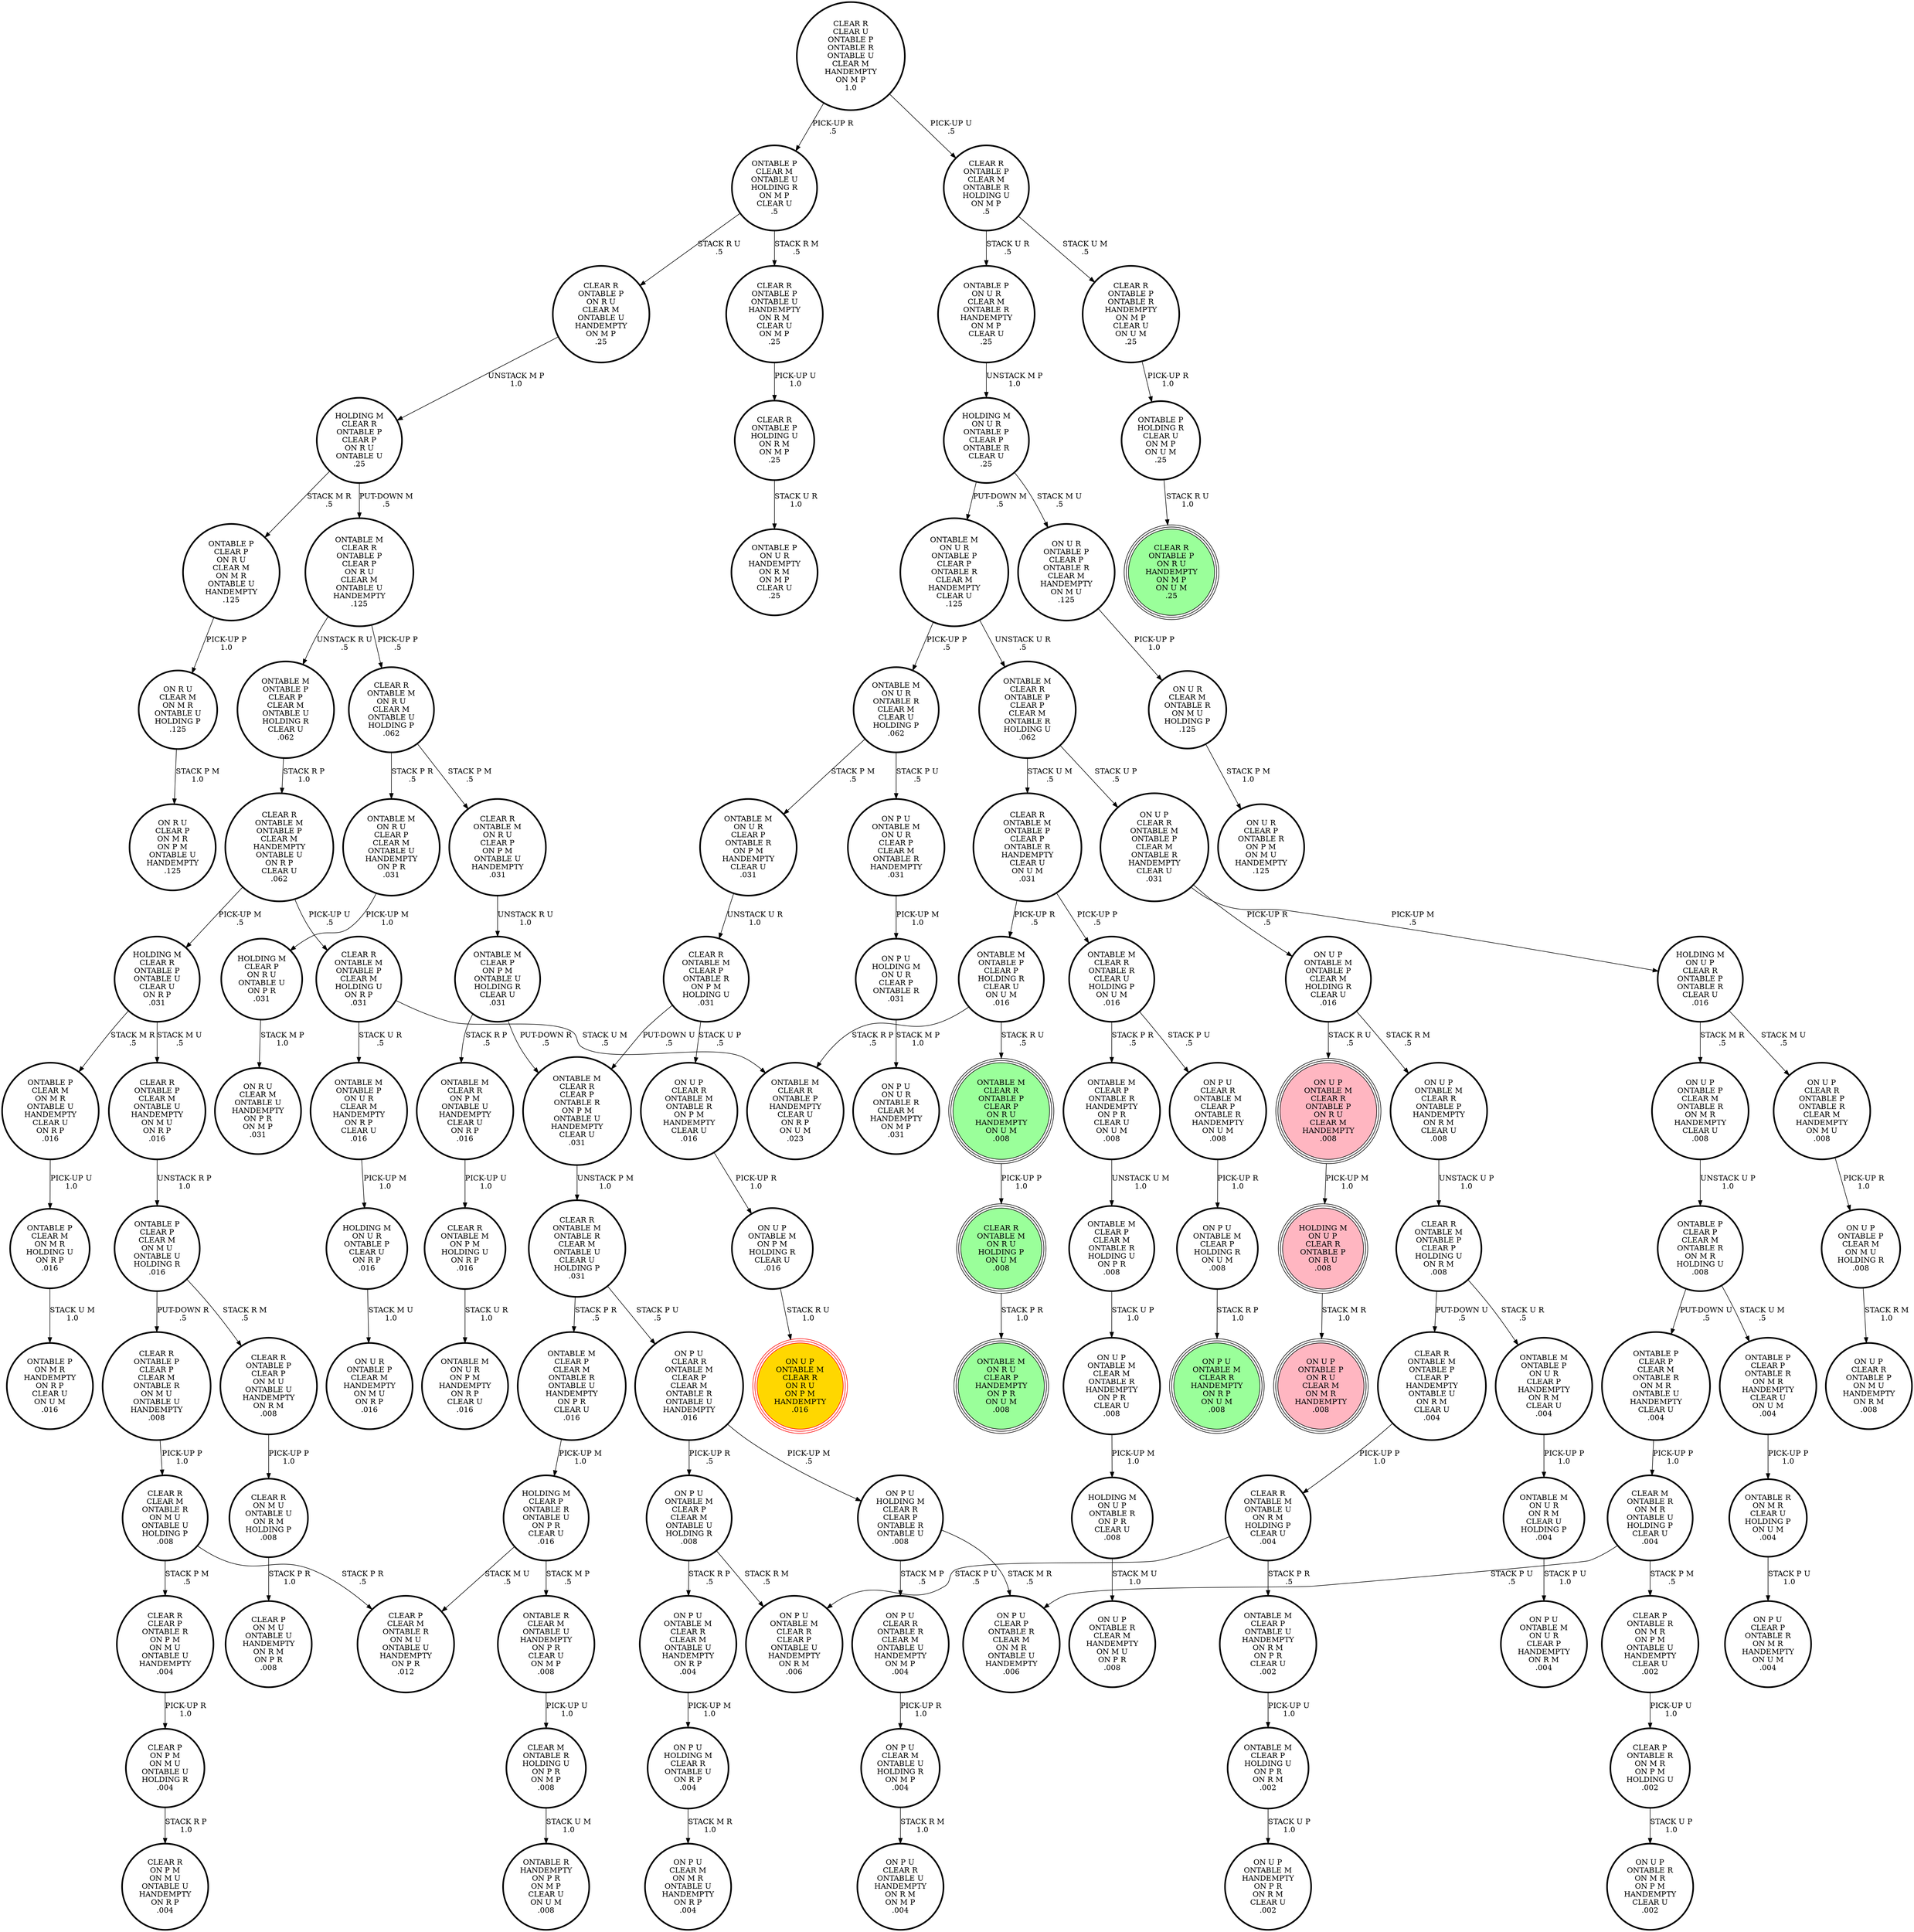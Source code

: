 digraph {
"ONTABLE P\nCLEAR M\nON M R\nONTABLE U\nHANDEMPTY\nCLEAR U\nON R P\n.016\n" -> "ONTABLE P\nCLEAR M\nON M R\nHOLDING U\nON R P\n.016\n"[label="PICK-UP U\n1.0\n"];
"HOLDING M\nON U P\nCLEAR R\nONTABLE P\nONTABLE R\nCLEAR U\n.016\n" -> "ON U P\nCLEAR R\nONTABLE P\nONTABLE R\nCLEAR M\nHANDEMPTY\nON M U\n.008\n"[label="STACK M U\n.5\n"];
"HOLDING M\nON U P\nCLEAR R\nONTABLE P\nONTABLE R\nCLEAR U\n.016\n" -> "ON U P\nONTABLE P\nCLEAR M\nONTABLE R\nON M R\nHANDEMPTY\nCLEAR U\n.008\n"[label="STACK M R\n.5\n"];
"ONTABLE M\nONTABLE P\nCLEAR P\nHOLDING R\nCLEAR U\nON U M\n.016\n" -> "ONTABLE M\nCLEAR R\nONTABLE P\nCLEAR P\nON R U\nHANDEMPTY\nON U M\n.008\n"[label="STACK R U\n.5\n"];
"ONTABLE M\nONTABLE P\nCLEAR P\nHOLDING R\nCLEAR U\nON U M\n.016\n" -> "ONTABLE M\nCLEAR R\nONTABLE P\nHANDEMPTY\nCLEAR U\nON R P\nON U M\n.023\n"[label="STACK R P\n.5\n"];
"ONTABLE P\nHOLDING R\nCLEAR U\nON M P\nON U M\n.25\n" -> "CLEAR R\nONTABLE P\nON R U\nHANDEMPTY\nON M P\nON U M\n.25\n"[label="STACK R U\n1.0\n"];
"CLEAR M\nONTABLE R\nON M R\nONTABLE U\nHOLDING P\nCLEAR U\n.004\n" -> "ON P U\nCLEAR P\nONTABLE R\nCLEAR M\nON M R\nONTABLE U\nHANDEMPTY\n.006\n"[label="STACK P U\n.5\n"];
"CLEAR M\nONTABLE R\nON M R\nONTABLE U\nHOLDING P\nCLEAR U\n.004\n" -> "CLEAR P\nONTABLE R\nON M R\nON P M\nONTABLE U\nHANDEMPTY\nCLEAR U\n.002\n"[label="STACK P M\n.5\n"];
"CLEAR R\nONTABLE M\nONTABLE P\nCLEAR P\nHOLDING U\nON R M\n.008\n" -> "ONTABLE M\nONTABLE P\nON U R\nCLEAR P\nHANDEMPTY\nON R M\nCLEAR U\n.004\n"[label="STACK U R\n.5\n"];
"CLEAR R\nONTABLE M\nONTABLE P\nCLEAR P\nHOLDING U\nON R M\n.008\n" -> "CLEAR R\nONTABLE M\nONTABLE P\nCLEAR P\nHANDEMPTY\nONTABLE U\nON R M\nCLEAR U\n.004\n"[label="PUT-DOWN U\n.5\n"];
"ONTABLE P\nCLEAR P\nONTABLE R\nON M R\nHANDEMPTY\nCLEAR U\nON U M\n.004\n" -> "ONTABLE R\nON M R\nCLEAR U\nHOLDING P\nON U M\n.004\n"[label="PICK-UP P\n1.0\n"];
"ONTABLE M\nCLEAR P\nONTABLE R\nHANDEMPTY\nON P R\nCLEAR U\nON U M\n.008\n" -> "ONTABLE M\nCLEAR P\nCLEAR M\nONTABLE R\nHOLDING U\nON P R\n.008\n"[label="UNSTACK U M\n1.0\n"];
"ON P U\nONTABLE M\nCLEAR P\nCLEAR M\nONTABLE U\nHOLDING R\n.008\n" -> "ON P U\nONTABLE M\nCLEAR R\nCLEAR M\nONTABLE U\nHANDEMPTY\nON R P\n.004\n"[label="STACK R P\n.5\n"];
"ON P U\nONTABLE M\nCLEAR P\nCLEAR M\nONTABLE U\nHOLDING R\n.008\n" -> "ON P U\nONTABLE M\nCLEAR R\nCLEAR P\nONTABLE U\nHANDEMPTY\nON R M\n.006\n"[label="STACK R M\n.5\n"];
"ONTABLE M\nCLEAR P\nON P M\nONTABLE U\nHOLDING R\nCLEAR U\n.031\n" -> "ONTABLE M\nCLEAR R\nON P M\nONTABLE U\nHANDEMPTY\nCLEAR U\nON R P\n.016\n"[label="STACK R P\n.5\n"];
"ONTABLE M\nCLEAR P\nON P M\nONTABLE U\nHOLDING R\nCLEAR U\n.031\n" -> "ONTABLE M\nCLEAR R\nCLEAR P\nONTABLE R\nON P M\nONTABLE U\nHANDEMPTY\nCLEAR U\n.031\n"[label="PUT-DOWN R\n.5\n"];
"CLEAR R\nONTABLE P\nONTABLE R\nHANDEMPTY\nON M P\nCLEAR U\nON U M\n.25\n" -> "ONTABLE P\nHOLDING R\nCLEAR U\nON M P\nON U M\n.25\n"[label="PICK-UP R\n1.0\n"];
"ONTABLE M\nCLEAR P\nCLEAR M\nONTABLE R\nONTABLE U\nHANDEMPTY\nON P R\nCLEAR U\n.016\n" -> "HOLDING M\nCLEAR P\nONTABLE R\nONTABLE U\nON P R\nCLEAR U\n.016\n"[label="PICK-UP M\n1.0\n"];
"ONTABLE M\nON U R\nON R M\nCLEAR U\nHOLDING P\n.004\n" -> "ON P U\nONTABLE M\nON U R\nCLEAR P\nHANDEMPTY\nON R M\n.004\n"[label="STACK P U\n1.0\n"];
"ONTABLE M\nCLEAR P\nONTABLE U\nHANDEMPTY\nON R M\nON P R\nCLEAR U\n.002\n" -> "ONTABLE M\nCLEAR P\nHOLDING U\nON P R\nON R M\n.002\n"[label="PICK-UP U\n1.0\n"];
"CLEAR R\nONTABLE P\nCLEAR P\nON M U\nONTABLE U\nHANDEMPTY\nON R M\n.008\n" -> "CLEAR R\nON M U\nONTABLE U\nON R M\nHOLDING P\n.008\n"[label="PICK-UP P\n1.0\n"];
"ONTABLE P\nCLEAR P\nON R U\nCLEAR M\nON M R\nONTABLE U\nHANDEMPTY\n.125\n" -> "ON R U\nCLEAR M\nON M R\nONTABLE U\nHOLDING P\n.125\n"[label="PICK-UP P\n1.0\n"];
"CLEAR R\nONTABLE P\nON R U\nCLEAR M\nONTABLE U\nHANDEMPTY\nON M P\n.25\n" -> "HOLDING M\nCLEAR R\nONTABLE P\nCLEAR P\nON R U\nONTABLE U\n.25\n"[label="UNSTACK M P\n1.0\n"];
"CLEAR R\nONTABLE M\nON R U\nHOLDING P\nON U M\n.008\n" -> "ONTABLE M\nON R U\nCLEAR P\nHANDEMPTY\nON P R\nON U M\n.008\n"[label="STACK P R\n1.0\n"];
"ON U R\nONTABLE P\nCLEAR P\nONTABLE R\nCLEAR M\nHANDEMPTY\nON M U\n.125\n" -> "ON U R\nCLEAR M\nONTABLE R\nON M U\nHOLDING P\n.125\n"[label="PICK-UP P\n1.0\n"];
"CLEAR R\nONTABLE P\nCLEAR M\nONTABLE R\nHOLDING U\nON M P\n.5\n" -> "CLEAR R\nONTABLE P\nONTABLE R\nHANDEMPTY\nON M P\nCLEAR U\nON U M\n.25\n"[label="STACK U M\n.5\n"];
"CLEAR R\nONTABLE P\nCLEAR M\nONTABLE R\nHOLDING U\nON M P\n.5\n" -> "ONTABLE P\nON U R\nCLEAR M\nONTABLE R\nHANDEMPTY\nON M P\nCLEAR U\n.25\n"[label="STACK U R\n.5\n"];
"HOLDING M\nCLEAR R\nONTABLE P\nCLEAR P\nON R U\nONTABLE U\n.25\n" -> "ONTABLE M\nCLEAR R\nONTABLE P\nCLEAR P\nON R U\nCLEAR M\nONTABLE U\nHANDEMPTY\n.125\n"[label="PUT-DOWN M\n.5\n"];
"HOLDING M\nCLEAR R\nONTABLE P\nCLEAR P\nON R U\nONTABLE U\n.25\n" -> "ONTABLE P\nCLEAR P\nON R U\nCLEAR M\nON M R\nONTABLE U\nHANDEMPTY\n.125\n"[label="STACK M R\n.5\n"];
"ONTABLE R\nCLEAR M\nONTABLE U\nHANDEMPTY\nON P R\nCLEAR U\nON M P\n.008\n" -> "CLEAR M\nONTABLE R\nHOLDING U\nON P R\nON M P\n.008\n"[label="PICK-UP U\n1.0\n"];
"CLEAR P\nON P M\nON M U\nONTABLE U\nHOLDING R\n.004\n" -> "CLEAR R\nON P M\nON M U\nONTABLE U\nHANDEMPTY\nON R P\n.004\n"[label="STACK R P\n1.0\n"];
"ONTABLE M\nCLEAR R\nONTABLE P\nCLEAR P\nON R U\nHANDEMPTY\nON U M\n.008\n" -> "CLEAR R\nONTABLE M\nON R U\nHOLDING P\nON U M\n.008\n"[label="PICK-UP P\n1.0\n"];
"ON P U\nCLEAR R\nONTABLE M\nCLEAR P\nCLEAR M\nONTABLE R\nONTABLE U\nHANDEMPTY\n.016\n" -> "ON P U\nHOLDING M\nCLEAR R\nCLEAR P\nONTABLE R\nONTABLE U\n.008\n"[label="PICK-UP M\n.5\n"];
"ON P U\nCLEAR R\nONTABLE M\nCLEAR P\nCLEAR M\nONTABLE R\nONTABLE U\nHANDEMPTY\n.016\n" -> "ON P U\nONTABLE M\nCLEAR P\nCLEAR M\nONTABLE U\nHOLDING R\n.008\n"[label="PICK-UP R\n.5\n"];
"HOLDING M\nCLEAR P\nONTABLE R\nONTABLE U\nON P R\nCLEAR U\n.016\n" -> "ONTABLE R\nCLEAR M\nONTABLE U\nHANDEMPTY\nON P R\nCLEAR U\nON M P\n.008\n"[label="STACK M P\n.5\n"];
"HOLDING M\nCLEAR P\nONTABLE R\nONTABLE U\nON P R\nCLEAR U\n.016\n" -> "CLEAR P\nCLEAR M\nONTABLE R\nON M U\nONTABLE U\nHANDEMPTY\nON P R\n.012\n"[label="STACK M U\n.5\n"];
"HOLDING M\nCLEAR R\nONTABLE P\nONTABLE U\nCLEAR U\nON R P\n.031\n" -> "ONTABLE P\nCLEAR M\nON M R\nONTABLE U\nHANDEMPTY\nCLEAR U\nON R P\n.016\n"[label="STACK M R\n.5\n"];
"HOLDING M\nCLEAR R\nONTABLE P\nONTABLE U\nCLEAR U\nON R P\n.031\n" -> "CLEAR R\nONTABLE P\nCLEAR M\nONTABLE U\nHANDEMPTY\nON M U\nON R P\n.016\n"[label="STACK M U\n.5\n"];
"ONTABLE P\nCLEAR P\nCLEAR M\nON M U\nONTABLE U\nHOLDING R\n.016\n" -> "CLEAR R\nONTABLE P\nCLEAR P\nON M U\nONTABLE U\nHANDEMPTY\nON R M\n.008\n"[label="STACK R M\n.5\n"];
"ONTABLE P\nCLEAR P\nCLEAR M\nON M U\nONTABLE U\nHOLDING R\n.016\n" -> "CLEAR R\nONTABLE P\nCLEAR P\nCLEAR M\nONTABLE R\nON M U\nONTABLE U\nHANDEMPTY\n.008\n"[label="PUT-DOWN R\n.5\n"];
"ONTABLE M\nON U R\nONTABLE R\nCLEAR M\nCLEAR U\nHOLDING P\n.062\n" -> "ON P U\nONTABLE M\nON U R\nCLEAR P\nCLEAR M\nONTABLE R\nHANDEMPTY\n.031\n"[label="STACK P U\n.5\n"];
"ONTABLE M\nON U R\nONTABLE R\nCLEAR M\nCLEAR U\nHOLDING P\n.062\n" -> "ONTABLE M\nON U R\nCLEAR P\nONTABLE R\nON P M\nHANDEMPTY\nCLEAR U\n.031\n"[label="STACK P M\n.5\n"];
"CLEAR R\nONTABLE M\nON R U\nCLEAR M\nONTABLE U\nHOLDING P\n.062\n" -> "CLEAR R\nONTABLE M\nON R U\nCLEAR P\nON P M\nONTABLE U\nHANDEMPTY\n.031\n"[label="STACK P M\n.5\n"];
"CLEAR R\nONTABLE M\nON R U\nCLEAR M\nONTABLE U\nHOLDING P\n.062\n" -> "ONTABLE M\nON R U\nCLEAR P\nCLEAR M\nONTABLE U\nHANDEMPTY\nON P R\n.031\n"[label="STACK P R\n.5\n"];
"ONTABLE M\nON U R\nCLEAR P\nONTABLE R\nON P M\nHANDEMPTY\nCLEAR U\n.031\n" -> "CLEAR R\nONTABLE M\nCLEAR P\nONTABLE R\nON P M\nHOLDING U\n.031\n"[label="UNSTACK U R\n1.0\n"];
"CLEAR R\nONTABLE M\nONTABLE P\nCLEAR P\nHANDEMPTY\nONTABLE U\nON R M\nCLEAR U\n.004\n" -> "CLEAR R\nONTABLE M\nONTABLE U\nON R M\nHOLDING P\nCLEAR U\n.004\n"[label="PICK-UP P\n1.0\n"];
"ON P U\nHOLDING M\nCLEAR R\nONTABLE U\nON R P\n.004\n" -> "ON P U\nCLEAR M\nON M R\nONTABLE U\nHANDEMPTY\nON R P\n.004\n"[label="STACK M R\n1.0\n"];
"ON U P\nONTABLE M\nONTABLE P\nCLEAR M\nHOLDING R\nCLEAR U\n.016\n" -> "ON U P\nONTABLE M\nCLEAR R\nONTABLE P\nHANDEMPTY\nON R M\nCLEAR U\n.008\n"[label="STACK R M\n.5\n"];
"ON U P\nONTABLE M\nONTABLE P\nCLEAR M\nHOLDING R\nCLEAR U\n.016\n" -> "ON U P\nONTABLE M\nCLEAR R\nONTABLE P\nON R U\nCLEAR M\nHANDEMPTY\n.008\n"[label="STACK R U\n.5\n"];
"CLEAR R\nONTABLE M\nONTABLE R\nCLEAR M\nONTABLE U\nCLEAR U\nHOLDING P\n.031\n" -> "ONTABLE M\nCLEAR P\nCLEAR M\nONTABLE R\nONTABLE U\nHANDEMPTY\nON P R\nCLEAR U\n.016\n"[label="STACK P R\n.5\n"];
"CLEAR R\nONTABLE M\nONTABLE R\nCLEAR M\nONTABLE U\nCLEAR U\nHOLDING P\n.031\n" -> "ON P U\nCLEAR R\nONTABLE M\nCLEAR P\nCLEAR M\nONTABLE R\nONTABLE U\nHANDEMPTY\n.016\n"[label="STACK P U\n.5\n"];
"ONTABLE M\nCLEAR P\nHOLDING U\nON P R\nON R M\n.002\n" -> "ON U P\nONTABLE M\nHANDEMPTY\nON P R\nON R M\nCLEAR U\n.002\n"[label="STACK U P\n1.0\n"];
"ONTABLE M\nCLEAR P\nCLEAR M\nONTABLE R\nHOLDING U\nON P R\n.008\n" -> "ON U P\nONTABLE M\nCLEAR M\nONTABLE R\nHANDEMPTY\nON P R\nCLEAR U\n.008\n"[label="STACK U P\n1.0\n"];
"ONTABLE M\nONTABLE P\nCLEAR P\nCLEAR M\nONTABLE U\nHOLDING R\nCLEAR U\n.062\n" -> "CLEAR R\nONTABLE M\nONTABLE P\nCLEAR M\nHANDEMPTY\nONTABLE U\nON R P\nCLEAR U\n.062\n"[label="STACK R P\n1.0\n"];
"HOLDING M\nON U R\nONTABLE P\nCLEAR U\nON R P\n.016\n" -> "ON U R\nONTABLE P\nCLEAR M\nHANDEMPTY\nON M U\nON R P\n.016\n"[label="STACK M U\n1.0\n"];
"HOLDING M\nON U R\nONTABLE P\nCLEAR P\nONTABLE R\nCLEAR U\n.25\n" -> "ON U R\nONTABLE P\nCLEAR P\nONTABLE R\nCLEAR M\nHANDEMPTY\nON M U\n.125\n"[label="STACK M U\n.5\n"];
"HOLDING M\nON U R\nONTABLE P\nCLEAR P\nONTABLE R\nCLEAR U\n.25\n" -> "ONTABLE M\nON U R\nONTABLE P\nCLEAR P\nONTABLE R\nCLEAR M\nHANDEMPTY\nCLEAR U\n.125\n"[label="PUT-DOWN M\n.5\n"];
"CLEAR R\nONTABLE M\nONTABLE P\nCLEAR M\nHOLDING U\nON R P\n.031\n" -> "ONTABLE M\nONTABLE P\nON U R\nCLEAR M\nHANDEMPTY\nON R P\nCLEAR U\n.016\n"[label="STACK U R\n.5\n"];
"CLEAR R\nONTABLE M\nONTABLE P\nCLEAR M\nHOLDING U\nON R P\n.031\n" -> "ONTABLE M\nCLEAR R\nONTABLE P\nHANDEMPTY\nCLEAR U\nON R P\nON U M\n.023\n"[label="STACK U M\n.5\n"];
"ONTABLE P\nCLEAR M\nONTABLE U\nHOLDING R\nON M P\nCLEAR U\n.5\n" -> "CLEAR R\nONTABLE P\nONTABLE U\nHANDEMPTY\nON R M\nCLEAR U\nON M P\n.25\n"[label="STACK R M\n.5\n"];
"ONTABLE P\nCLEAR M\nONTABLE U\nHOLDING R\nON M P\nCLEAR U\n.5\n" -> "CLEAR R\nONTABLE P\nON R U\nCLEAR M\nONTABLE U\nHANDEMPTY\nON M P\n.25\n"[label="STACK R U\n.5\n"];
"CLEAR R\nCLEAR U\nONTABLE P\nONTABLE R\nONTABLE U\nCLEAR M\nHANDEMPTY\nON M P\n1.0\n" -> "ONTABLE P\nCLEAR M\nONTABLE U\nHOLDING R\nON M P\nCLEAR U\n.5\n"[label="PICK-UP R\n.5\n"];
"CLEAR R\nCLEAR U\nONTABLE P\nONTABLE R\nONTABLE U\nCLEAR M\nHANDEMPTY\nON M P\n1.0\n" -> "CLEAR R\nONTABLE P\nCLEAR M\nONTABLE R\nHOLDING U\nON M P\n.5\n"[label="PICK-UP U\n.5\n"];
"ON U P\nCLEAR R\nONTABLE P\nONTABLE R\nCLEAR M\nHANDEMPTY\nON M U\n.008\n" -> "ON U P\nONTABLE P\nCLEAR M\nON M U\nHOLDING R\n.008\n"[label="PICK-UP R\n1.0\n"];
"ONTABLE M\nON U R\nONTABLE P\nCLEAR P\nONTABLE R\nCLEAR M\nHANDEMPTY\nCLEAR U\n.125\n" -> "ONTABLE M\nON U R\nONTABLE R\nCLEAR M\nCLEAR U\nHOLDING P\n.062\n"[label="PICK-UP P\n.5\n"];
"ONTABLE M\nON U R\nONTABLE P\nCLEAR P\nONTABLE R\nCLEAR M\nHANDEMPTY\nCLEAR U\n.125\n" -> "ONTABLE M\nCLEAR R\nONTABLE P\nCLEAR P\nCLEAR M\nONTABLE R\nHOLDING U\n.062\n"[label="UNSTACK U R\n.5\n"];
"ONTABLE R\nON M R\nCLEAR U\nHOLDING P\nON U M\n.004\n" -> "ON P U\nCLEAR P\nONTABLE R\nON M R\nHANDEMPTY\nON U M\n.004\n"[label="STACK P U\n1.0\n"];
"ON P U\nHOLDING M\nON U R\nCLEAR P\nONTABLE R\n.031\n" -> "ON P U\nON U R\nONTABLE R\nCLEAR M\nHANDEMPTY\nON M P\n.031\n"[label="STACK M P\n1.0\n"];
"CLEAR R\nONTABLE M\nONTABLE P\nCLEAR P\nONTABLE R\nHANDEMPTY\nCLEAR U\nON U M\n.031\n" -> "ONTABLE M\nCLEAR R\nONTABLE R\nCLEAR U\nHOLDING P\nON U M\n.016\n"[label="PICK-UP P\n.5\n"];
"CLEAR R\nONTABLE M\nONTABLE P\nCLEAR P\nONTABLE R\nHANDEMPTY\nCLEAR U\nON U M\n.031\n" -> "ONTABLE M\nONTABLE P\nCLEAR P\nHOLDING R\nCLEAR U\nON U M\n.016\n"[label="PICK-UP R\n.5\n"];
"ON P U\nHOLDING M\nCLEAR R\nCLEAR P\nONTABLE R\nONTABLE U\n.008\n" -> "ON P U\nCLEAR R\nONTABLE R\nCLEAR M\nONTABLE U\nHANDEMPTY\nON M P\n.004\n"[label="STACK M P\n.5\n"];
"ON P U\nHOLDING M\nCLEAR R\nCLEAR P\nONTABLE R\nONTABLE U\n.008\n" -> "ON P U\nCLEAR P\nONTABLE R\nCLEAR M\nON M R\nONTABLE U\nHANDEMPTY\n.006\n"[label="STACK M R\n.5\n"];
"ON U P\nCLEAR R\nONTABLE M\nONTABLE P\nCLEAR M\nONTABLE R\nHANDEMPTY\nCLEAR U\n.031\n" -> "HOLDING M\nON U P\nCLEAR R\nONTABLE P\nONTABLE R\nCLEAR U\n.016\n"[label="PICK-UP M\n.5\n"];
"ON U P\nCLEAR R\nONTABLE M\nONTABLE P\nCLEAR M\nONTABLE R\nHANDEMPTY\nCLEAR U\n.031\n" -> "ON U P\nONTABLE M\nONTABLE P\nCLEAR M\nHOLDING R\nCLEAR U\n.016\n"[label="PICK-UP R\n.5\n"];
"ONTABLE P\nCLEAR P\nCLEAR M\nONTABLE R\nON M R\nONTABLE U\nHANDEMPTY\nCLEAR U\n.004\n" -> "CLEAR M\nONTABLE R\nON M R\nONTABLE U\nHOLDING P\nCLEAR U\n.004\n"[label="PICK-UP P\n1.0\n"];
"CLEAR R\nONTABLE P\nHOLDING U\nON R M\nON M P\n.25\n" -> "ONTABLE P\nON U R\nHANDEMPTY\nON R M\nON M P\nCLEAR U\n.25\n"[label="STACK U R\n1.0\n"];
"ON P U\nONTABLE M\nCLEAR P\nHOLDING R\nON U M\n.008\n" -> "ON P U\nONTABLE M\nCLEAR R\nHANDEMPTY\nON R P\nON U M\n.008\n"[label="STACK R P\n1.0\n"];
"CLEAR R\nCLEAR P\nONTABLE R\nON P M\nON M U\nONTABLE U\nHANDEMPTY\n.004\n" -> "CLEAR P\nON P M\nON M U\nONTABLE U\nHOLDING R\n.004\n"[label="PICK-UP R\n1.0\n"];
"ONTABLE M\nCLEAR R\nONTABLE P\nCLEAR P\nON R U\nCLEAR M\nONTABLE U\nHANDEMPTY\n.125\n" -> "CLEAR R\nONTABLE M\nON R U\nCLEAR M\nONTABLE U\nHOLDING P\n.062\n"[label="PICK-UP P\n.5\n"];
"ONTABLE M\nCLEAR R\nONTABLE P\nCLEAR P\nON R U\nCLEAR M\nONTABLE U\nHANDEMPTY\n.125\n" -> "ONTABLE M\nONTABLE P\nCLEAR P\nCLEAR M\nONTABLE U\nHOLDING R\nCLEAR U\n.062\n"[label="UNSTACK R U\n.5\n"];
"ON U P\nONTABLE M\nCLEAR R\nONTABLE P\nHANDEMPTY\nON R M\nCLEAR U\n.008\n" -> "CLEAR R\nONTABLE M\nONTABLE P\nCLEAR P\nHOLDING U\nON R M\n.008\n"[label="UNSTACK U P\n1.0\n"];
"CLEAR P\nONTABLE R\nON M R\nON P M\nHOLDING U\n.002\n" -> "ON U P\nONTABLE R\nON M R\nON P M\nHANDEMPTY\nCLEAR U\n.002\n"[label="STACK U P\n1.0\n"];
"ON U P\nONTABLE M\nON P M\nHOLDING R\nCLEAR U\n.016\n" -> "ON U P\nONTABLE M\nCLEAR R\nON R U\nON P M\nHANDEMPTY\n.016\n"[label="STACK R U\n1.0\n"];
"CLEAR R\nONTABLE M\nONTABLE P\nCLEAR M\nHANDEMPTY\nONTABLE U\nON R P\nCLEAR U\n.062\n" -> "CLEAR R\nONTABLE M\nONTABLE P\nCLEAR M\nHOLDING U\nON R P\n.031\n"[label="PICK-UP U\n.5\n"];
"CLEAR R\nONTABLE M\nONTABLE P\nCLEAR M\nHANDEMPTY\nONTABLE U\nON R P\nCLEAR U\n.062\n" -> "HOLDING M\nCLEAR R\nONTABLE P\nONTABLE U\nCLEAR U\nON R P\n.031\n"[label="PICK-UP M\n.5\n"];
"ON U P\nCLEAR R\nONTABLE M\nONTABLE R\nON P M\nHANDEMPTY\nCLEAR U\n.016\n" -> "ON U P\nONTABLE M\nON P M\nHOLDING R\nCLEAR U\n.016\n"[label="PICK-UP R\n1.0\n"];
"ON U P\nONTABLE M\nCLEAR M\nONTABLE R\nHANDEMPTY\nON P R\nCLEAR U\n.008\n" -> "HOLDING M\nON U P\nONTABLE R\nON P R\nCLEAR U\n.008\n"[label="PICK-UP M\n1.0\n"];
"ONTABLE M\nCLEAR R\nONTABLE R\nCLEAR U\nHOLDING P\nON U M\n.016\n" -> "ONTABLE M\nCLEAR P\nONTABLE R\nHANDEMPTY\nON P R\nCLEAR U\nON U M\n.008\n"[label="STACK P R\n.5\n"];
"ONTABLE M\nCLEAR R\nONTABLE R\nCLEAR U\nHOLDING P\nON U M\n.016\n" -> "ON P U\nCLEAR R\nONTABLE M\nCLEAR P\nONTABLE R\nHANDEMPTY\nON U M\n.008\n"[label="STACK P U\n.5\n"];
"HOLDING M\nON U P\nONTABLE R\nON P R\nCLEAR U\n.008\n" -> "ON U P\nONTABLE R\nCLEAR M\nHANDEMPTY\nON M U\nON P R\n.008\n"[label="STACK M U\n1.0\n"];
"CLEAR M\nONTABLE R\nHOLDING U\nON P R\nON M P\n.008\n" -> "ONTABLE R\nHANDEMPTY\nON P R\nON M P\nCLEAR U\nON U M\n.008\n"[label="STACK U M\n1.0\n"];
"ONTABLE M\nONTABLE P\nON U R\nCLEAR P\nHANDEMPTY\nON R M\nCLEAR U\n.004\n" -> "ONTABLE M\nON U R\nON R M\nCLEAR U\nHOLDING P\n.004\n"[label="PICK-UP P\n1.0\n"];
"CLEAR P\nONTABLE R\nON M R\nON P M\nONTABLE U\nHANDEMPTY\nCLEAR U\n.002\n" -> "CLEAR P\nONTABLE R\nON M R\nON P M\nHOLDING U\n.002\n"[label="PICK-UP U\n1.0\n"];
"CLEAR R\nCLEAR M\nONTABLE R\nON M U\nONTABLE U\nHOLDING P\n.008\n" -> "CLEAR R\nCLEAR P\nONTABLE R\nON P M\nON M U\nONTABLE U\nHANDEMPTY\n.004\n"[label="STACK P M\n.5\n"];
"CLEAR R\nCLEAR M\nONTABLE R\nON M U\nONTABLE U\nHOLDING P\n.008\n" -> "CLEAR P\nCLEAR M\nONTABLE R\nON M U\nONTABLE U\nHANDEMPTY\nON P R\n.012\n"[label="STACK P R\n.5\n"];
"CLEAR R\nONTABLE M\nON R U\nCLEAR P\nON P M\nONTABLE U\nHANDEMPTY\n.031\n" -> "ONTABLE M\nCLEAR P\nON P M\nONTABLE U\nHOLDING R\nCLEAR U\n.031\n"[label="UNSTACK R U\n1.0\n"];
"ON R U\nCLEAR M\nON M R\nONTABLE U\nHOLDING P\n.125\n" -> "ON R U\nCLEAR P\nON M R\nON P M\nONTABLE U\nHANDEMPTY\n.125\n"[label="STACK P M\n1.0\n"];
"ON P U\nCLEAR R\nONTABLE M\nCLEAR P\nONTABLE R\nHANDEMPTY\nON U M\n.008\n" -> "ON P U\nONTABLE M\nCLEAR P\nHOLDING R\nON U M\n.008\n"[label="PICK-UP R\n1.0\n"];
"ON U P\nONTABLE P\nCLEAR M\nON M U\nHOLDING R\n.008\n" -> "ON U P\nCLEAR R\nONTABLE P\nON M U\nHANDEMPTY\nON R M\n.008\n"[label="STACK R M\n1.0\n"];
"ONTABLE P\nON U R\nCLEAR M\nONTABLE R\nHANDEMPTY\nON M P\nCLEAR U\n.25\n" -> "HOLDING M\nON U R\nONTABLE P\nCLEAR P\nONTABLE R\nCLEAR U\n.25\n"[label="UNSTACK M P\n1.0\n"];
"HOLDING M\nCLEAR P\nON R U\nONTABLE U\nON P R\n.031\n" -> "ON R U\nCLEAR M\nONTABLE U\nHANDEMPTY\nON P R\nON M P\n.031\n"[label="STACK M P\n1.0\n"];
"ONTABLE M\nONTABLE P\nON U R\nCLEAR M\nHANDEMPTY\nON R P\nCLEAR U\n.016\n" -> "HOLDING M\nON U R\nONTABLE P\nCLEAR U\nON R P\n.016\n"[label="PICK-UP M\n1.0\n"];
"CLEAR R\nONTABLE M\nCLEAR P\nONTABLE R\nON P M\nHOLDING U\n.031\n" -> "ONTABLE M\nCLEAR R\nCLEAR P\nONTABLE R\nON P M\nONTABLE U\nHANDEMPTY\nCLEAR U\n.031\n"[label="PUT-DOWN U\n.5\n"];
"CLEAR R\nONTABLE M\nCLEAR P\nONTABLE R\nON P M\nHOLDING U\n.031\n" -> "ON U P\nCLEAR R\nONTABLE M\nONTABLE R\nON P M\nHANDEMPTY\nCLEAR U\n.016\n"[label="STACK U P\n.5\n"];
"ONTABLE M\nON R U\nCLEAR P\nCLEAR M\nONTABLE U\nHANDEMPTY\nON P R\n.031\n" -> "HOLDING M\nCLEAR P\nON R U\nONTABLE U\nON P R\n.031\n"[label="PICK-UP M\n1.0\n"];
"CLEAR R\nONTABLE M\nON P M\nHOLDING U\nON R P\n.016\n" -> "ONTABLE M\nON U R\nON P M\nHANDEMPTY\nON R P\nCLEAR U\n.016\n"[label="STACK U R\n1.0\n"];
"ON P U\nONTABLE M\nON U R\nCLEAR P\nCLEAR M\nONTABLE R\nHANDEMPTY\n.031\n" -> "ON P U\nHOLDING M\nON U R\nCLEAR P\nONTABLE R\n.031\n"[label="PICK-UP M\n1.0\n"];
"HOLDING M\nON U P\nCLEAR R\nONTABLE P\nON R U\n.008\n" -> "ON U P\nONTABLE P\nON R U\nCLEAR M\nON M R\nHANDEMPTY\n.008\n"[label="STACK M R\n1.0\n"];
"CLEAR R\nON M U\nONTABLE U\nON R M\nHOLDING P\n.008\n" -> "CLEAR P\nON M U\nONTABLE U\nHANDEMPTY\nON R M\nON P R\n.008\n"[label="STACK P R\n1.0\n"];
"ON U P\nONTABLE P\nCLEAR M\nONTABLE R\nON M R\nHANDEMPTY\nCLEAR U\n.008\n" -> "ONTABLE P\nCLEAR P\nCLEAR M\nONTABLE R\nON M R\nHOLDING U\n.008\n"[label="UNSTACK U P\n1.0\n"];
"ONTABLE P\nCLEAR M\nON M R\nHOLDING U\nON R P\n.016\n" -> "ONTABLE P\nON M R\nHANDEMPTY\nON R P\nCLEAR U\nON U M\n.016\n"[label="STACK U M\n1.0\n"];
"ON P U\nCLEAR M\nONTABLE U\nHOLDING R\nON M P\n.004\n" -> "ON P U\nCLEAR R\nONTABLE U\nHANDEMPTY\nON R M\nON M P\n.004\n"[label="STACK R M\n1.0\n"];
"ONTABLE P\nCLEAR P\nCLEAR M\nONTABLE R\nON M R\nHOLDING U\n.008\n" -> "ONTABLE P\nCLEAR P\nCLEAR M\nONTABLE R\nON M R\nONTABLE U\nHANDEMPTY\nCLEAR U\n.004\n"[label="PUT-DOWN U\n.5\n"];
"ONTABLE P\nCLEAR P\nCLEAR M\nONTABLE R\nON M R\nHOLDING U\n.008\n" -> "ONTABLE P\nCLEAR P\nONTABLE R\nON M R\nHANDEMPTY\nCLEAR U\nON U M\n.004\n"[label="STACK U M\n.5\n"];
"ONTABLE M\nCLEAR R\nCLEAR P\nONTABLE R\nON P M\nONTABLE U\nHANDEMPTY\nCLEAR U\n.031\n" -> "CLEAR R\nONTABLE M\nONTABLE R\nCLEAR M\nONTABLE U\nCLEAR U\nHOLDING P\n.031\n"[label="UNSTACK P M\n1.0\n"];
"ON P U\nONTABLE M\nCLEAR R\nCLEAR M\nONTABLE U\nHANDEMPTY\nON R P\n.004\n" -> "ON P U\nHOLDING M\nCLEAR R\nONTABLE U\nON R P\n.004\n"[label="PICK-UP M\n1.0\n"];
"ON U R\nCLEAR M\nONTABLE R\nON M U\nHOLDING P\n.125\n" -> "ON U R\nCLEAR P\nONTABLE R\nON P M\nON M U\nHANDEMPTY\n.125\n"[label="STACK P M\n1.0\n"];
"ON P U\nCLEAR R\nONTABLE R\nCLEAR M\nONTABLE U\nHANDEMPTY\nON M P\n.004\n" -> "ON P U\nCLEAR M\nONTABLE U\nHOLDING R\nON M P\n.004\n"[label="PICK-UP R\n1.0\n"];
"CLEAR R\nONTABLE P\nCLEAR M\nONTABLE U\nHANDEMPTY\nON M U\nON R P\n.016\n" -> "ONTABLE P\nCLEAR P\nCLEAR M\nON M U\nONTABLE U\nHOLDING R\n.016\n"[label="UNSTACK R P\n1.0\n"];
"CLEAR R\nONTABLE M\nONTABLE U\nON R M\nHOLDING P\nCLEAR U\n.004\n" -> "ONTABLE M\nCLEAR P\nONTABLE U\nHANDEMPTY\nON R M\nON P R\nCLEAR U\n.002\n"[label="STACK P R\n.5\n"];
"CLEAR R\nONTABLE M\nONTABLE U\nON R M\nHOLDING P\nCLEAR U\n.004\n" -> "ON P U\nONTABLE M\nCLEAR R\nCLEAR P\nONTABLE U\nHANDEMPTY\nON R M\n.006\n"[label="STACK P U\n.5\n"];
"ONTABLE M\nCLEAR R\nONTABLE P\nCLEAR P\nCLEAR M\nONTABLE R\nHOLDING U\n.062\n" -> "ON U P\nCLEAR R\nONTABLE M\nONTABLE P\nCLEAR M\nONTABLE R\nHANDEMPTY\nCLEAR U\n.031\n"[label="STACK U P\n.5\n"];
"ONTABLE M\nCLEAR R\nONTABLE P\nCLEAR P\nCLEAR M\nONTABLE R\nHOLDING U\n.062\n" -> "CLEAR R\nONTABLE M\nONTABLE P\nCLEAR P\nONTABLE R\nHANDEMPTY\nCLEAR U\nON U M\n.031\n"[label="STACK U M\n.5\n"];
"ONTABLE M\nCLEAR R\nON P M\nONTABLE U\nHANDEMPTY\nCLEAR U\nON R P\n.016\n" -> "CLEAR R\nONTABLE M\nON P M\nHOLDING U\nON R P\n.016\n"[label="PICK-UP U\n1.0\n"];
"ON U P\nONTABLE M\nCLEAR R\nONTABLE P\nON R U\nCLEAR M\nHANDEMPTY\n.008\n" -> "HOLDING M\nON U P\nCLEAR R\nONTABLE P\nON R U\n.008\n"[label="PICK-UP M\n1.0\n"];
"CLEAR R\nONTABLE P\nONTABLE U\nHANDEMPTY\nON R M\nCLEAR U\nON M P\n.25\n" -> "CLEAR R\nONTABLE P\nHOLDING U\nON R M\nON M P\n.25\n"[label="PICK-UP U\n1.0\n"];
"CLEAR R\nONTABLE P\nCLEAR P\nCLEAR M\nONTABLE R\nON M U\nONTABLE U\nHANDEMPTY\n.008\n" -> "CLEAR R\nCLEAR M\nONTABLE R\nON M U\nONTABLE U\nHOLDING P\n.008\n"[label="PICK-UP P\n1.0\n"];
"ON R U\nCLEAR M\nONTABLE U\nHANDEMPTY\nON P R\nON M P\n.031\n" [shape=circle, penwidth=3];
"ON P U\nONTABLE M\nCLEAR R\nCLEAR P\nONTABLE U\nHANDEMPTY\nON R M\n.006\n" [shape=circle, penwidth=3];
"ON U P\nONTABLE M\nHANDEMPTY\nON P R\nON R M\nCLEAR U\n.002\n" [shape=circle, penwidth=3];
"ON U R\nONTABLE P\nCLEAR M\nHANDEMPTY\nON M U\nON R P\n.016\n" [shape=circle, penwidth=3];
"ON U P\nONTABLE R\nON M R\nON P M\nHANDEMPTY\nCLEAR U\n.002\n" [shape=circle, penwidth=3];
"ON P U\nCLEAR P\nONTABLE R\nON M R\nHANDEMPTY\nON U M\n.004\n" [shape=circle, penwidth=3];
"ONTABLE M\nON R U\nCLEAR P\nHANDEMPTY\nON P R\nON U M\n.008\n" [shape=circle, style=filled, fillcolor=palegreen1, peripheries=3];
"ON R U\nCLEAR P\nON M R\nON P M\nONTABLE U\nHANDEMPTY\n.125\n" [shape=circle, penwidth=3];
"ON P U\nONTABLE M\nCLEAR R\nHANDEMPTY\nON R P\nON U M\n.008\n" [shape=circle, style=filled, fillcolor=palegreen1, peripheries=3];
"CLEAR P\nON M U\nONTABLE U\nHANDEMPTY\nON R M\nON P R\n.008\n" [shape=circle, penwidth=3];
"ONTABLE P\nON M R\nHANDEMPTY\nON R P\nCLEAR U\nON U M\n.016\n" [shape=circle, penwidth=3];
"CLEAR R\nON P M\nON M U\nONTABLE U\nHANDEMPTY\nON R P\n.004\n" [shape=circle, penwidth=3];
"ON P U\nONTABLE M\nON U R\nCLEAR P\nHANDEMPTY\nON R M\n.004\n" [shape=circle, penwidth=3];
"ONTABLE M\nCLEAR R\nONTABLE P\nHANDEMPTY\nCLEAR U\nON R P\nON U M\n.023\n" [shape=circle, penwidth=3];
"ON U P\nCLEAR R\nONTABLE P\nON M U\nHANDEMPTY\nON R M\n.008\n" [shape=circle, penwidth=3];
"ON P U\nCLEAR P\nONTABLE R\nCLEAR M\nON M R\nONTABLE U\nHANDEMPTY\n.006\n" [shape=circle, penwidth=3];
"ON P U\nCLEAR R\nONTABLE U\nHANDEMPTY\nON R M\nON M P\n.004\n" [shape=circle, penwidth=3];
"ON P U\nON U R\nONTABLE R\nCLEAR M\nHANDEMPTY\nON M P\n.031\n" [shape=circle, penwidth=3];
"ONTABLE P\nON U R\nHANDEMPTY\nON R M\nON M P\nCLEAR U\n.25\n" [shape=circle, penwidth=3];
"CLEAR R\nONTABLE P\nON R U\nHANDEMPTY\nON M P\nON U M\n.25\n" [shape=circle, style=filled, fillcolor=palegreen1, peripheries=3];
"CLEAR P\nCLEAR M\nONTABLE R\nON M U\nONTABLE U\nHANDEMPTY\nON P R\n.012\n" [shape=circle, penwidth=3];
"ON U P\nONTABLE P\nON R U\nCLEAR M\nON M R\nHANDEMPTY\n.008\n" [shape=circle, style=filled, fillcolor=lightpink, peripheries=3];
"ONTABLE M\nON U R\nON P M\nHANDEMPTY\nON R P\nCLEAR U\n.016\n" [shape=circle, penwidth=3];
"ON P U\nCLEAR M\nON M R\nONTABLE U\nHANDEMPTY\nON R P\n.004\n" [shape=circle, penwidth=3];
"ON U R\nCLEAR P\nONTABLE R\nON P M\nON M U\nHANDEMPTY\n.125\n" [shape=circle, penwidth=3];
"ON U P\nONTABLE R\nCLEAR M\nHANDEMPTY\nON M U\nON P R\n.008\n" [shape=circle, penwidth=3];
"ONTABLE R\nHANDEMPTY\nON P R\nON M P\nCLEAR U\nON U M\n.008\n" [shape=circle, penwidth=3];
"ON U P\nONTABLE M\nCLEAR R\nON R U\nON P M\nHANDEMPTY\n.016\n" [shape=circle, style=filled color=red, fillcolor=gold, peripheries=3];
"ON R U\nCLEAR M\nONTABLE U\nHANDEMPTY\nON P R\nON M P\n.031\n" [shape=circle, penwidth=3];
"CLEAR R\nONTABLE M\nON R U\nCLEAR P\nON P M\nONTABLE U\nHANDEMPTY\n.031\n" [shape=circle, penwidth=3];
"HOLDING M\nON U R\nONTABLE P\nCLEAR U\nON R P\n.016\n" [shape=circle, penwidth=3];
"CLEAR R\nCLEAR U\nONTABLE P\nONTABLE R\nONTABLE U\nCLEAR M\nHANDEMPTY\nON M P\n1.0\n" [shape=circle, penwidth=3];
"ON P U\nONTABLE M\nCLEAR R\nCLEAR P\nONTABLE U\nHANDEMPTY\nON R M\n.006\n" [shape=circle, penwidth=3];
"ON U P\nONTABLE M\nHANDEMPTY\nON P R\nON R M\nCLEAR U\n.002\n" [shape=circle, penwidth=3];
"ON U R\nONTABLE P\nCLEAR M\nHANDEMPTY\nON M U\nON R P\n.016\n" [shape=circle, penwidth=3];
"ON U P\nONTABLE R\nON M R\nON P M\nHANDEMPTY\nCLEAR U\n.002\n" [shape=circle, penwidth=3];
"CLEAR R\nONTABLE P\nCLEAR P\nCLEAR M\nONTABLE R\nON M U\nONTABLE U\nHANDEMPTY\n.008\n" [shape=circle, penwidth=3];
"ONTABLE M\nONTABLE P\nON U R\nCLEAR P\nHANDEMPTY\nON R M\nCLEAR U\n.004\n" [shape=circle, penwidth=3];
"ON U R\nCLEAR M\nONTABLE R\nON M U\nHOLDING P\n.125\n" [shape=circle, penwidth=3];
"ON P U\nCLEAR P\nONTABLE R\nON M R\nHANDEMPTY\nON U M\n.004\n" [shape=circle, penwidth=3];
"CLEAR R\nONTABLE M\nON R U\nHOLDING P\nON U M\n.008\n" [shape=circle, style=filled, fillcolor=palegreen1, peripheries=3];
"ONTABLE M\nON R U\nCLEAR P\nHANDEMPTY\nON P R\nON U M\n.008\n" [shape=circle, style=filled, fillcolor=palegreen1, peripheries=3];
"CLEAR R\nONTABLE P\nONTABLE U\nHANDEMPTY\nON R M\nCLEAR U\nON M P\n.25\n" [shape=circle, penwidth=3];
"ONTABLE M\nONTABLE P\nCLEAR P\nHOLDING R\nCLEAR U\nON U M\n.016\n" [shape=circle, penwidth=3];
"CLEAR R\nONTABLE P\nCLEAR M\nONTABLE R\nHOLDING U\nON M P\n.5\n" [shape=circle, penwidth=3];
"ONTABLE P\nON U R\nCLEAR M\nONTABLE R\nHANDEMPTY\nON M P\nCLEAR U\n.25\n" [shape=circle, penwidth=3];
"ON R U\nCLEAR P\nON M R\nON P M\nONTABLE U\nHANDEMPTY\n.125\n" [shape=circle, penwidth=3];
"ONTABLE P\nCLEAR P\nON R U\nCLEAR M\nON M R\nONTABLE U\nHANDEMPTY\n.125\n" [shape=circle, penwidth=3];
"CLEAR R\nONTABLE M\nONTABLE U\nON R M\nHOLDING P\nCLEAR U\n.004\n" [shape=circle, penwidth=3];
"ON P U\nONTABLE M\nCLEAR R\nCLEAR M\nONTABLE U\nHANDEMPTY\nON R P\n.004\n" [shape=circle, penwidth=3];
"ONTABLE M\nONTABLE P\nON U R\nCLEAR M\nHANDEMPTY\nON R P\nCLEAR U\n.016\n" [shape=circle, penwidth=3];
"ON P U\nONTABLE M\nCLEAR R\nHANDEMPTY\nON R P\nON U M\n.008\n" [shape=circle, style=filled, fillcolor=palegreen1, peripheries=3];
"CLEAR M\nONTABLE R\nON M R\nONTABLE U\nHOLDING P\nCLEAR U\n.004\n" [shape=circle, penwidth=3];
"CLEAR P\nON M U\nONTABLE U\nHANDEMPTY\nON R M\nON P R\n.008\n" [shape=circle, penwidth=3];
"ONTABLE P\nCLEAR P\nCLEAR M\nONTABLE R\nON M R\nHOLDING U\n.008\n" [shape=circle, penwidth=3];
"ONTABLE P\nCLEAR M\nON M R\nONTABLE U\nHANDEMPTY\nCLEAR U\nON R P\n.016\n" [shape=circle, penwidth=3];
"ON P U\nCLEAR R\nONTABLE R\nCLEAR M\nONTABLE U\nHANDEMPTY\nON M P\n.004\n" [shape=circle, penwidth=3];
"ON P U\nHOLDING M\nCLEAR R\nCLEAR P\nONTABLE R\nONTABLE U\n.008\n" [shape=circle, penwidth=3];
"CLEAR P\nON P M\nON M U\nONTABLE U\nHOLDING R\n.004\n" [shape=circle, penwidth=3];
"ON P U\nONTABLE M\nCLEAR P\nHOLDING R\nON U M\n.008\n" [shape=circle, penwidth=3];
"CLEAR R\nONTABLE P\nCLEAR P\nON M U\nONTABLE U\nHANDEMPTY\nON R M\n.008\n" [shape=circle, penwidth=3];
"CLEAR R\nONTABLE P\nCLEAR M\nONTABLE U\nHANDEMPTY\nON M U\nON R P\n.016\n" [shape=circle, penwidth=3];
"ONTABLE P\nCLEAR P\nCLEAR M\nONTABLE R\nON M R\nONTABLE U\nHANDEMPTY\nCLEAR U\n.004\n" [shape=circle, penwidth=3];
"HOLDING M\nON U P\nONTABLE R\nON P R\nCLEAR U\n.008\n" [shape=circle, penwidth=3];
"HOLDING M\nCLEAR P\nON R U\nONTABLE U\nON P R\n.031\n" [shape=circle, penwidth=3];
"ON U P\nONTABLE M\nCLEAR R\nONTABLE P\nHANDEMPTY\nON R M\nCLEAR U\n.008\n" [shape=circle, penwidth=3];
"HOLDING M\nCLEAR R\nONTABLE P\nONTABLE U\nCLEAR U\nON R P\n.031\n" [shape=circle, penwidth=3];
"ON U P\nONTABLE M\nCLEAR R\nONTABLE P\nON R U\nCLEAR M\nHANDEMPTY\n.008\n" [shape=circle, style=filled, fillcolor=lightpink, peripheries=3];
"ONTABLE M\nCLEAR R\nONTABLE P\nCLEAR P\nON R U\nHANDEMPTY\nON U M\n.008\n" [shape=circle, style=filled, fillcolor=palegreen1, peripheries=3];
"ONTABLE P\nON M R\nHANDEMPTY\nON R P\nCLEAR U\nON U M\n.016\n" [shape=circle, penwidth=3];
"CLEAR R\nON P M\nON M U\nONTABLE U\nHANDEMPTY\nON R P\n.004\n" [shape=circle, penwidth=3];
"ON P U\nONTABLE M\nON U R\nCLEAR P\nHANDEMPTY\nON R M\n.004\n" [shape=circle, penwidth=3];
"HOLDING M\nON U R\nONTABLE P\nCLEAR P\nONTABLE R\nCLEAR U\n.25\n" [shape=circle, penwidth=3];
"ONTABLE M\nCLEAR P\nCLEAR M\nONTABLE R\nHOLDING U\nON P R\n.008\n" [shape=circle, penwidth=3];
"ON P U\nCLEAR M\nONTABLE U\nHOLDING R\nON M P\n.004\n" [shape=circle, penwidth=3];
"CLEAR R\nONTABLE P\nHOLDING U\nON R M\nON M P\n.25\n" [shape=circle, penwidth=3];
"ONTABLE M\nCLEAR R\nONTABLE P\nHANDEMPTY\nCLEAR U\nON R P\nON U M\n.023\n" [shape=circle, penwidth=3];
"ON P U\nCLEAR R\nONTABLE M\nCLEAR P\nONTABLE R\nHANDEMPTY\nON U M\n.008\n" [shape=circle, penwidth=3];
"ONTABLE P\nHOLDING R\nCLEAR U\nON M P\nON U M\n.25\n" [shape=circle, penwidth=3];
"ONTABLE M\nCLEAR P\nON P M\nONTABLE U\nHOLDING R\nCLEAR U\n.031\n" [shape=circle, penwidth=3];
"ONTABLE R\nON M R\nCLEAR U\nHOLDING P\nON U M\n.004\n" [shape=circle, penwidth=3];
"ONTABLE P\nCLEAR M\nONTABLE U\nHOLDING R\nON M P\nCLEAR U\n.5\n" [shape=circle, penwidth=3];
"CLEAR R\nONTABLE M\nONTABLE P\nCLEAR M\nHANDEMPTY\nONTABLE U\nON R P\nCLEAR U\n.062\n" [shape=circle, penwidth=3];
"CLEAR R\nONTABLE M\nONTABLE R\nCLEAR M\nONTABLE U\nCLEAR U\nHOLDING P\n.031\n" [shape=circle, penwidth=3];
"CLEAR R\nONTABLE M\nON R U\nCLEAR M\nONTABLE U\nHOLDING P\n.062\n" [shape=circle, penwidth=3];
"CLEAR R\nONTABLE M\nONTABLE P\nCLEAR P\nONTABLE R\nHANDEMPTY\nCLEAR U\nON U M\n.031\n" [shape=circle, penwidth=3];
"ON U P\nCLEAR R\nONTABLE P\nONTABLE R\nCLEAR M\nHANDEMPTY\nON M U\n.008\n" [shape=circle, penwidth=3];
"ON U P\nCLEAR R\nONTABLE M\nONTABLE R\nON P M\nHANDEMPTY\nCLEAR U\n.016\n" [shape=circle, penwidth=3];
"ON U P\nCLEAR R\nONTABLE P\nON M U\nHANDEMPTY\nON R M\n.008\n" [shape=circle, penwidth=3];
"HOLDING M\nON U P\nCLEAR R\nONTABLE P\nONTABLE R\nCLEAR U\n.016\n" [shape=circle, penwidth=3];
"ON P U\nCLEAR P\nONTABLE R\nCLEAR M\nON M R\nONTABLE U\nHANDEMPTY\n.006\n" [shape=circle, penwidth=3];
"ON P U\nCLEAR R\nONTABLE U\nHANDEMPTY\nON R M\nON M P\n.004\n" [shape=circle, penwidth=3];
"ONTABLE P\nCLEAR M\nON M R\nHOLDING U\nON R P\n.016\n" [shape=circle, penwidth=3];
"ON R U\nCLEAR M\nON M R\nONTABLE U\nHOLDING P\n.125\n" [shape=circle, penwidth=3];
"ONTABLE M\nCLEAR R\nON P M\nONTABLE U\nHANDEMPTY\nCLEAR U\nON R P\n.016\n" [shape=circle, penwidth=3];
"ON P U\nHOLDING M\nCLEAR R\nONTABLE U\nON R P\n.004\n" [shape=circle, penwidth=3];
"ON P U\nON U R\nONTABLE R\nCLEAR M\nHANDEMPTY\nON M P\n.031\n" [shape=circle, penwidth=3];
"ONTABLE M\nON U R\nCLEAR P\nONTABLE R\nON P M\nHANDEMPTY\nCLEAR U\n.031\n" [shape=circle, penwidth=3];
"CLEAR P\nONTABLE R\nON M R\nON P M\nONTABLE U\nHANDEMPTY\nCLEAR U\n.002\n" [shape=circle, penwidth=3];
"ONTABLE P\nON U R\nHANDEMPTY\nON R M\nON M P\nCLEAR U\n.25\n" [shape=circle, penwidth=3];
"CLEAR R\nONTABLE P\nON R U\nHANDEMPTY\nON M P\nON U M\n.25\n" [shape=circle, style=filled, fillcolor=palegreen1, peripheries=3];
"ONTABLE M\nON U R\nONTABLE P\nCLEAR P\nONTABLE R\nCLEAR M\nHANDEMPTY\nCLEAR U\n.125\n" [shape=circle, penwidth=3];
"CLEAR R\nONTABLE M\nONTABLE P\nCLEAR P\nHOLDING U\nON R M\n.008\n" [shape=circle, penwidth=3];
"ONTABLE M\nCLEAR R\nONTABLE P\nCLEAR P\nON R U\nCLEAR M\nONTABLE U\nHANDEMPTY\n.125\n" [shape=circle, penwidth=3];
"ON P U\nCLEAR R\nONTABLE M\nCLEAR P\nCLEAR M\nONTABLE R\nONTABLE U\nHANDEMPTY\n.016\n" [shape=circle, penwidth=3];
"CLEAR P\nCLEAR M\nONTABLE R\nON M U\nONTABLE U\nHANDEMPTY\nON P R\n.012\n" [shape=circle, penwidth=3];
"HOLDING M\nON U P\nCLEAR R\nONTABLE P\nON R U\n.008\n" [shape=circle, style=filled, fillcolor=lightpink, peripheries=3];
"ONTABLE M\nONTABLE P\nCLEAR P\nCLEAR M\nONTABLE U\nHOLDING R\nCLEAR U\n.062\n" [shape=circle, penwidth=3];
"CLEAR R\nONTABLE P\nONTABLE R\nHANDEMPTY\nON M P\nCLEAR U\nON U M\n.25\n" [shape=circle, penwidth=3];
"CLEAR R\nONTABLE P\nON R U\nCLEAR M\nONTABLE U\nHANDEMPTY\nON M P\n.25\n" [shape=circle, penwidth=3];
"ON P U\nONTABLE M\nON U R\nCLEAR P\nCLEAR M\nONTABLE R\nHANDEMPTY\n.031\n" [shape=circle, penwidth=3];
"ONTABLE M\nON R U\nCLEAR P\nCLEAR M\nONTABLE U\nHANDEMPTY\nON P R\n.031\n" [shape=circle, penwidth=3];
"ON U P\nONTABLE P\nCLEAR M\nON M U\nHOLDING R\n.008\n" [shape=circle, penwidth=3];
"ON U R\nONTABLE P\nCLEAR P\nONTABLE R\nCLEAR M\nHANDEMPTY\nON M U\n.125\n" [shape=circle, penwidth=3];
"ONTABLE M\nCLEAR P\nONTABLE U\nHANDEMPTY\nON R M\nON P R\nCLEAR U\n.002\n" [shape=circle, penwidth=3];
"ONTABLE M\nCLEAR R\nONTABLE P\nCLEAR P\nCLEAR M\nONTABLE R\nHOLDING U\n.062\n" [shape=circle, penwidth=3];
"CLEAR R\nONTABLE M\nCLEAR P\nONTABLE R\nON P M\nHOLDING U\n.031\n" [shape=circle, penwidth=3];
"CLEAR M\nONTABLE R\nHOLDING U\nON P R\nON M P\n.008\n" [shape=circle, penwidth=3];
"ONTABLE M\nCLEAR P\nCLEAR M\nONTABLE R\nONTABLE U\nHANDEMPTY\nON P R\nCLEAR U\n.016\n" [shape=circle, penwidth=3];
"CLEAR R\nONTABLE M\nON P M\nHOLDING U\nON R P\n.016\n" [shape=circle, penwidth=3];
"HOLDING M\nCLEAR P\nONTABLE R\nONTABLE U\nON P R\nCLEAR U\n.016\n" [shape=circle, penwidth=3];
"ONTABLE P\nCLEAR P\nCLEAR M\nON M U\nONTABLE U\nHOLDING R\n.016\n" [shape=circle, penwidth=3];
"ON U P\nONTABLE P\nON R U\nCLEAR M\nON M R\nHANDEMPTY\n.008\n" [shape=circle, style=filled, fillcolor=lightpink, peripheries=3];
"ON U P\nONTABLE M\nON P M\nHOLDING R\nCLEAR U\n.016\n" [shape=circle, penwidth=3];
"CLEAR P\nONTABLE R\nON M R\nON P M\nHOLDING U\n.002\n" [shape=circle, penwidth=3];
"ONTABLE M\nCLEAR R\nCLEAR P\nONTABLE R\nON P M\nONTABLE U\nHANDEMPTY\nCLEAR U\n.031\n" [shape=circle, penwidth=3];
"CLEAR R\nONTABLE M\nONTABLE P\nCLEAR P\nHANDEMPTY\nONTABLE U\nON R M\nCLEAR U\n.004\n" [shape=circle, penwidth=3];
"ONTABLE R\nCLEAR M\nONTABLE U\nHANDEMPTY\nON P R\nCLEAR U\nON M P\n.008\n" [shape=circle, penwidth=3];
"ONTABLE M\nON U R\nON P M\nHANDEMPTY\nON R P\nCLEAR U\n.016\n" [shape=circle, penwidth=3];
"ONTABLE M\nCLEAR P\nHOLDING U\nON P R\nON R M\n.002\n" [shape=circle, penwidth=3];
"ON U P\nCLEAR R\nONTABLE M\nONTABLE P\nCLEAR M\nONTABLE R\nHANDEMPTY\nCLEAR U\n.031\n" [shape=circle, penwidth=3];
"ON P U\nONTABLE M\nCLEAR P\nCLEAR M\nONTABLE U\nHOLDING R\n.008\n" [shape=circle, penwidth=3];
"ON P U\nHOLDING M\nON U R\nCLEAR P\nONTABLE R\n.031\n" [shape=circle, penwidth=3];
"CLEAR R\nCLEAR P\nONTABLE R\nON P M\nON M U\nONTABLE U\nHANDEMPTY\n.004\n" [shape=circle, penwidth=3];
"ON P U\nCLEAR M\nON M R\nONTABLE U\nHANDEMPTY\nON R P\n.004\n" [shape=circle, penwidth=3];
"HOLDING M\nCLEAR R\nONTABLE P\nCLEAR P\nON R U\nONTABLE U\n.25\n" [shape=circle, penwidth=3];
"ON U R\nCLEAR P\nONTABLE R\nON P M\nON M U\nHANDEMPTY\n.125\n" [shape=circle, penwidth=3];
"ONTABLE M\nCLEAR R\nONTABLE R\nCLEAR U\nHOLDING P\nON U M\n.016\n" [shape=circle, penwidth=3];
"ON U P\nONTABLE M\nCLEAR M\nONTABLE R\nHANDEMPTY\nON P R\nCLEAR U\n.008\n" [shape=circle, penwidth=3];
"CLEAR R\nON M U\nONTABLE U\nON R M\nHOLDING P\n.008\n" [shape=circle, penwidth=3];
"ONTABLE M\nON U R\nONTABLE R\nCLEAR M\nCLEAR U\nHOLDING P\n.062\n" [shape=circle, penwidth=3];
"CLEAR R\nONTABLE M\nONTABLE P\nCLEAR M\nHOLDING U\nON R P\n.031\n" [shape=circle, penwidth=3];
"ON U P\nONTABLE M\nONTABLE P\nCLEAR M\nHOLDING R\nCLEAR U\n.016\n" [shape=circle, penwidth=3];
"ONTABLE M\nCLEAR P\nONTABLE R\nHANDEMPTY\nON P R\nCLEAR U\nON U M\n.008\n" [shape=circle, penwidth=3];
"ON U P\nONTABLE P\nCLEAR M\nONTABLE R\nON M R\nHANDEMPTY\nCLEAR U\n.008\n" [shape=circle, penwidth=3];
"ONTABLE P\nCLEAR P\nONTABLE R\nON M R\nHANDEMPTY\nCLEAR U\nON U M\n.004\n" [shape=circle, penwidth=3];
"ON U P\nONTABLE R\nCLEAR M\nHANDEMPTY\nON M U\nON P R\n.008\n" [shape=circle, penwidth=3];
"ONTABLE R\nHANDEMPTY\nON P R\nON M P\nCLEAR U\nON U M\n.008\n" [shape=circle, penwidth=3];
"CLEAR R\nCLEAR M\nONTABLE R\nON M U\nONTABLE U\nHOLDING P\n.008\n" [shape=circle, penwidth=3];
"ON U P\nONTABLE M\nCLEAR R\nON R U\nON P M\nHANDEMPTY\n.016\n" [shape=circle, style=filled color=red, fillcolor=gold, peripheries=3];
"ONTABLE M\nON U R\nON R M\nCLEAR U\nHOLDING P\n.004\n" [shape=circle, penwidth=3];
}
